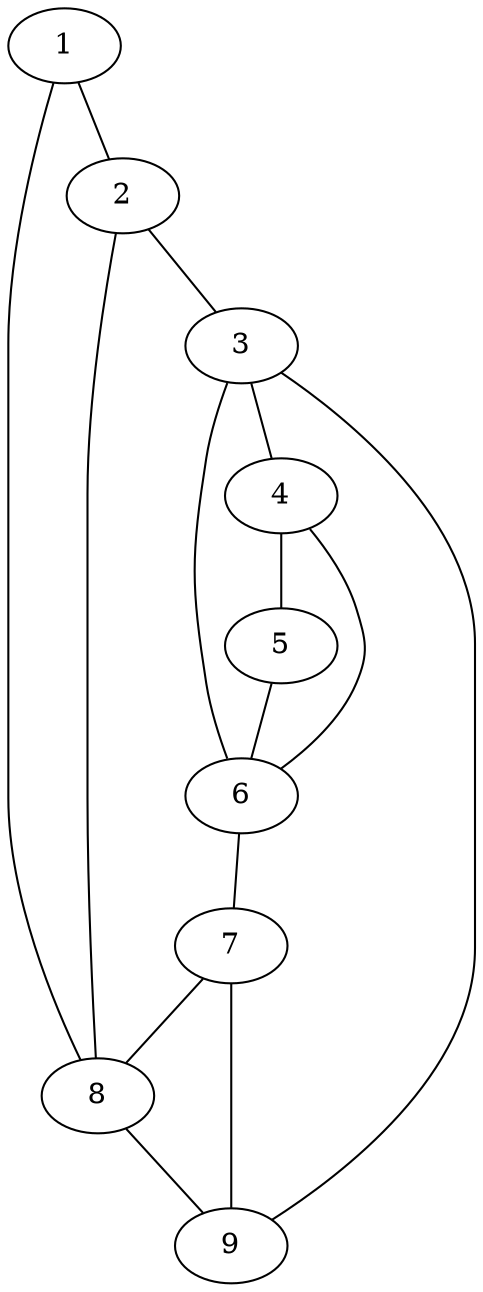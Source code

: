 digraph{
	1;2;3;4;5;6;7;8;9;
	subgraph dig {
		edge [dir=none, color=black]
1->2;
1->8;
2->3;
2->8;
3->4;
3->6;
3->9;
4->5;
4->6;
5->6;
6->7;
7->8;
7->9;
8->9;
	}

	subgraph g {
		}
}
